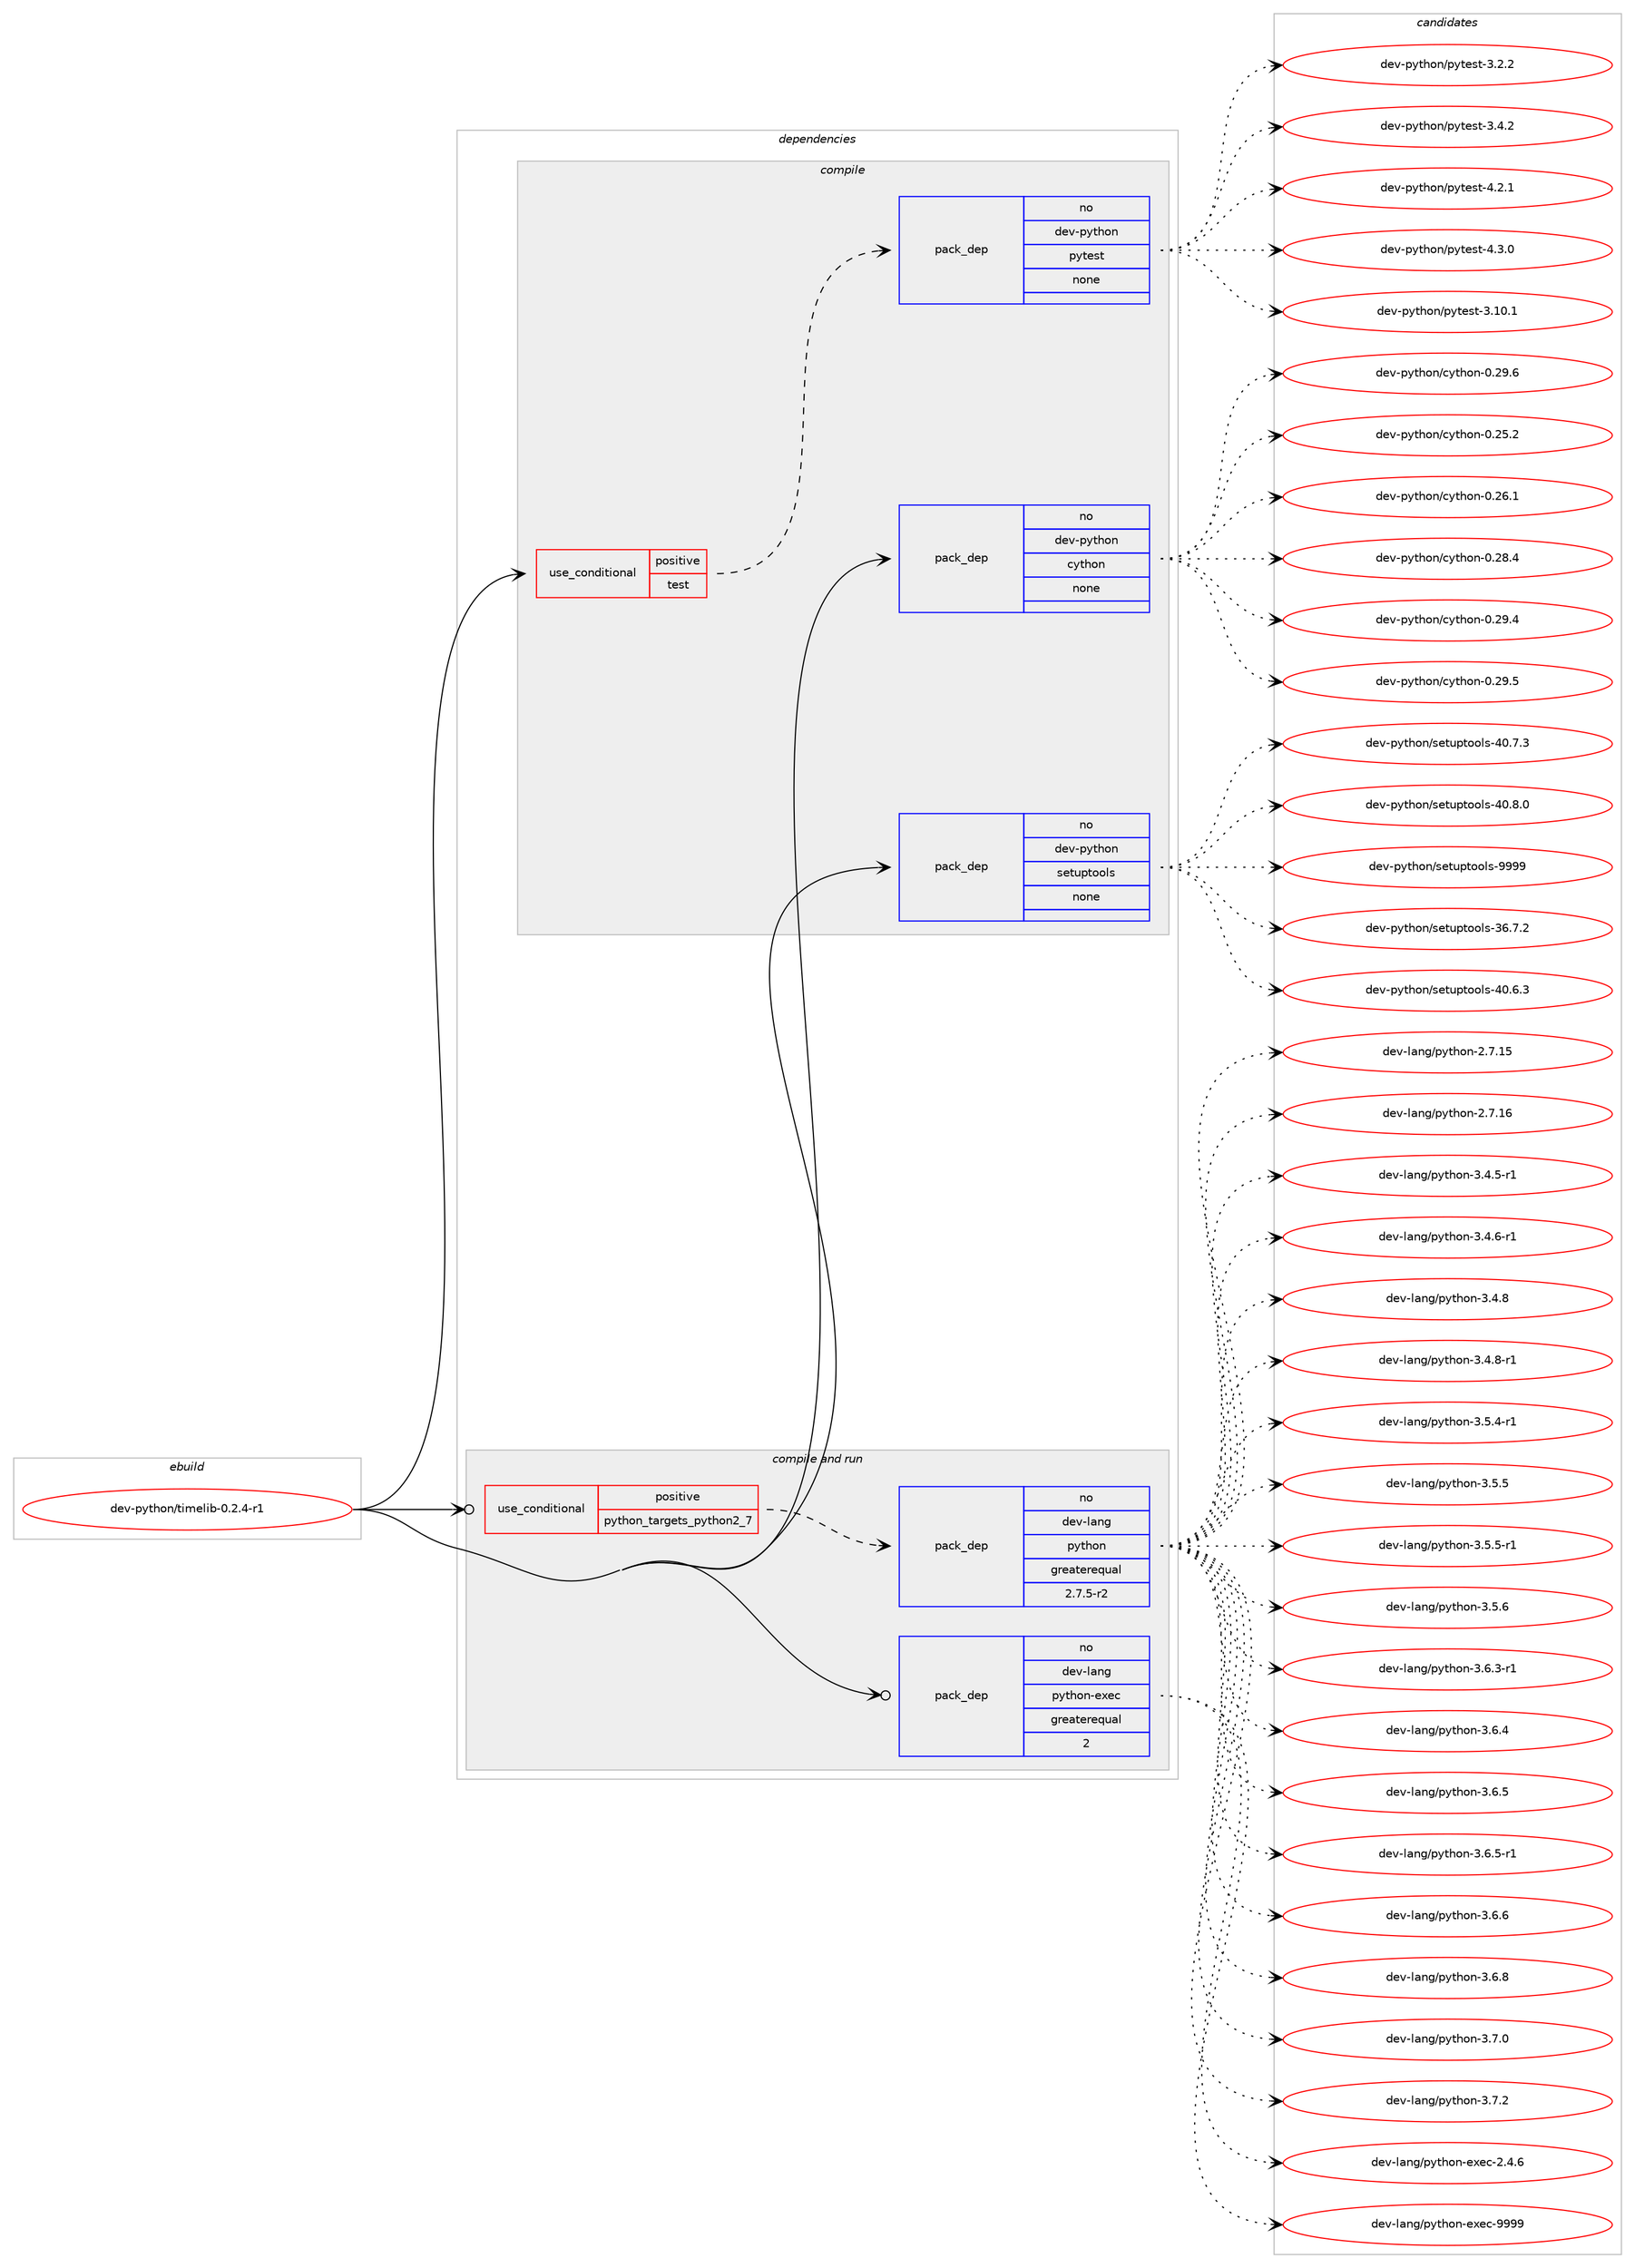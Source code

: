 digraph prolog {

# *************
# Graph options
# *************

newrank=true;
concentrate=true;
compound=true;
graph [rankdir=LR,fontname=Helvetica,fontsize=10,ranksep=1.5];#, ranksep=2.5, nodesep=0.2];
edge  [arrowhead=vee];
node  [fontname=Helvetica,fontsize=10];

# **********
# The ebuild
# **********

subgraph cluster_leftcol {
color=gray;
rank=same;
label=<<i>ebuild</i>>;
id [label="dev-python/timelib-0.2.4-r1", color=red, width=4, href="../dev-python/timelib-0.2.4-r1.svg"];
}

# ****************
# The dependencies
# ****************

subgraph cluster_midcol {
color=gray;
label=<<i>dependencies</i>>;
subgraph cluster_compile {
fillcolor="#eeeeee";
style=filled;
label=<<i>compile</i>>;
subgraph cond385803 {
dependency1444766 [label=<<TABLE BORDER="0" CELLBORDER="1" CELLSPACING="0" CELLPADDING="4"><TR><TD ROWSPAN="3" CELLPADDING="10">use_conditional</TD></TR><TR><TD>positive</TD></TR><TR><TD>test</TD></TR></TABLE>>, shape=none, color=red];
subgraph pack1035600 {
dependency1444767 [label=<<TABLE BORDER="0" CELLBORDER="1" CELLSPACING="0" CELLPADDING="4" WIDTH="220"><TR><TD ROWSPAN="6" CELLPADDING="30">pack_dep</TD></TR><TR><TD WIDTH="110">no</TD></TR><TR><TD>dev-python</TD></TR><TR><TD>pytest</TD></TR><TR><TD>none</TD></TR><TR><TD></TD></TR></TABLE>>, shape=none, color=blue];
}
dependency1444766:e -> dependency1444767:w [weight=20,style="dashed",arrowhead="vee"];
}
id:e -> dependency1444766:w [weight=20,style="solid",arrowhead="vee"];
subgraph pack1035601 {
dependency1444768 [label=<<TABLE BORDER="0" CELLBORDER="1" CELLSPACING="0" CELLPADDING="4" WIDTH="220"><TR><TD ROWSPAN="6" CELLPADDING="30">pack_dep</TD></TR><TR><TD WIDTH="110">no</TD></TR><TR><TD>dev-python</TD></TR><TR><TD>cython</TD></TR><TR><TD>none</TD></TR><TR><TD></TD></TR></TABLE>>, shape=none, color=blue];
}
id:e -> dependency1444768:w [weight=20,style="solid",arrowhead="vee"];
subgraph pack1035602 {
dependency1444769 [label=<<TABLE BORDER="0" CELLBORDER="1" CELLSPACING="0" CELLPADDING="4" WIDTH="220"><TR><TD ROWSPAN="6" CELLPADDING="30">pack_dep</TD></TR><TR><TD WIDTH="110">no</TD></TR><TR><TD>dev-python</TD></TR><TR><TD>setuptools</TD></TR><TR><TD>none</TD></TR><TR><TD></TD></TR></TABLE>>, shape=none, color=blue];
}
id:e -> dependency1444769:w [weight=20,style="solid",arrowhead="vee"];
}
subgraph cluster_compileandrun {
fillcolor="#eeeeee";
style=filled;
label=<<i>compile and run</i>>;
subgraph cond385804 {
dependency1444770 [label=<<TABLE BORDER="0" CELLBORDER="1" CELLSPACING="0" CELLPADDING="4"><TR><TD ROWSPAN="3" CELLPADDING="10">use_conditional</TD></TR><TR><TD>positive</TD></TR><TR><TD>python_targets_python2_7</TD></TR></TABLE>>, shape=none, color=red];
subgraph pack1035603 {
dependency1444771 [label=<<TABLE BORDER="0" CELLBORDER="1" CELLSPACING="0" CELLPADDING="4" WIDTH="220"><TR><TD ROWSPAN="6" CELLPADDING="30">pack_dep</TD></TR><TR><TD WIDTH="110">no</TD></TR><TR><TD>dev-lang</TD></TR><TR><TD>python</TD></TR><TR><TD>greaterequal</TD></TR><TR><TD>2.7.5-r2</TD></TR></TABLE>>, shape=none, color=blue];
}
dependency1444770:e -> dependency1444771:w [weight=20,style="dashed",arrowhead="vee"];
}
id:e -> dependency1444770:w [weight=20,style="solid",arrowhead="odotvee"];
subgraph pack1035604 {
dependency1444772 [label=<<TABLE BORDER="0" CELLBORDER="1" CELLSPACING="0" CELLPADDING="4" WIDTH="220"><TR><TD ROWSPAN="6" CELLPADDING="30">pack_dep</TD></TR><TR><TD WIDTH="110">no</TD></TR><TR><TD>dev-lang</TD></TR><TR><TD>python-exec</TD></TR><TR><TD>greaterequal</TD></TR><TR><TD>2</TD></TR></TABLE>>, shape=none, color=blue];
}
id:e -> dependency1444772:w [weight=20,style="solid",arrowhead="odotvee"];
}
subgraph cluster_run {
fillcolor="#eeeeee";
style=filled;
label=<<i>run</i>>;
}
}

# **************
# The candidates
# **************

subgraph cluster_choices {
rank=same;
color=gray;
label=<<i>candidates</i>>;

subgraph choice1035600 {
color=black;
nodesep=1;
choice100101118451121211161041111104711212111610111511645514649484649 [label="dev-python/pytest-3.10.1", color=red, width=4,href="../dev-python/pytest-3.10.1.svg"];
choice1001011184511212111610411111047112121116101115116455146504650 [label="dev-python/pytest-3.2.2", color=red, width=4,href="../dev-python/pytest-3.2.2.svg"];
choice1001011184511212111610411111047112121116101115116455146524650 [label="dev-python/pytest-3.4.2", color=red, width=4,href="../dev-python/pytest-3.4.2.svg"];
choice1001011184511212111610411111047112121116101115116455246504649 [label="dev-python/pytest-4.2.1", color=red, width=4,href="../dev-python/pytest-4.2.1.svg"];
choice1001011184511212111610411111047112121116101115116455246514648 [label="dev-python/pytest-4.3.0", color=red, width=4,href="../dev-python/pytest-4.3.0.svg"];
dependency1444767:e -> choice100101118451121211161041111104711212111610111511645514649484649:w [style=dotted,weight="100"];
dependency1444767:e -> choice1001011184511212111610411111047112121116101115116455146504650:w [style=dotted,weight="100"];
dependency1444767:e -> choice1001011184511212111610411111047112121116101115116455146524650:w [style=dotted,weight="100"];
dependency1444767:e -> choice1001011184511212111610411111047112121116101115116455246504649:w [style=dotted,weight="100"];
dependency1444767:e -> choice1001011184511212111610411111047112121116101115116455246514648:w [style=dotted,weight="100"];
}
subgraph choice1035601 {
color=black;
nodesep=1;
choice10010111845112121116104111110479912111610411111045484650534650 [label="dev-python/cython-0.25.2", color=red, width=4,href="../dev-python/cython-0.25.2.svg"];
choice10010111845112121116104111110479912111610411111045484650544649 [label="dev-python/cython-0.26.1", color=red, width=4,href="../dev-python/cython-0.26.1.svg"];
choice10010111845112121116104111110479912111610411111045484650564652 [label="dev-python/cython-0.28.4", color=red, width=4,href="../dev-python/cython-0.28.4.svg"];
choice10010111845112121116104111110479912111610411111045484650574652 [label="dev-python/cython-0.29.4", color=red, width=4,href="../dev-python/cython-0.29.4.svg"];
choice10010111845112121116104111110479912111610411111045484650574653 [label="dev-python/cython-0.29.5", color=red, width=4,href="../dev-python/cython-0.29.5.svg"];
choice10010111845112121116104111110479912111610411111045484650574654 [label="dev-python/cython-0.29.6", color=red, width=4,href="../dev-python/cython-0.29.6.svg"];
dependency1444768:e -> choice10010111845112121116104111110479912111610411111045484650534650:w [style=dotted,weight="100"];
dependency1444768:e -> choice10010111845112121116104111110479912111610411111045484650544649:w [style=dotted,weight="100"];
dependency1444768:e -> choice10010111845112121116104111110479912111610411111045484650564652:w [style=dotted,weight="100"];
dependency1444768:e -> choice10010111845112121116104111110479912111610411111045484650574652:w [style=dotted,weight="100"];
dependency1444768:e -> choice10010111845112121116104111110479912111610411111045484650574653:w [style=dotted,weight="100"];
dependency1444768:e -> choice10010111845112121116104111110479912111610411111045484650574654:w [style=dotted,weight="100"];
}
subgraph choice1035602 {
color=black;
nodesep=1;
choice100101118451121211161041111104711510111611711211611111110811545515446554650 [label="dev-python/setuptools-36.7.2", color=red, width=4,href="../dev-python/setuptools-36.7.2.svg"];
choice100101118451121211161041111104711510111611711211611111110811545524846544651 [label="dev-python/setuptools-40.6.3", color=red, width=4,href="../dev-python/setuptools-40.6.3.svg"];
choice100101118451121211161041111104711510111611711211611111110811545524846554651 [label="dev-python/setuptools-40.7.3", color=red, width=4,href="../dev-python/setuptools-40.7.3.svg"];
choice100101118451121211161041111104711510111611711211611111110811545524846564648 [label="dev-python/setuptools-40.8.0", color=red, width=4,href="../dev-python/setuptools-40.8.0.svg"];
choice10010111845112121116104111110471151011161171121161111111081154557575757 [label="dev-python/setuptools-9999", color=red, width=4,href="../dev-python/setuptools-9999.svg"];
dependency1444769:e -> choice100101118451121211161041111104711510111611711211611111110811545515446554650:w [style=dotted,weight="100"];
dependency1444769:e -> choice100101118451121211161041111104711510111611711211611111110811545524846544651:w [style=dotted,weight="100"];
dependency1444769:e -> choice100101118451121211161041111104711510111611711211611111110811545524846554651:w [style=dotted,weight="100"];
dependency1444769:e -> choice100101118451121211161041111104711510111611711211611111110811545524846564648:w [style=dotted,weight="100"];
dependency1444769:e -> choice10010111845112121116104111110471151011161171121161111111081154557575757:w [style=dotted,weight="100"];
}
subgraph choice1035603 {
color=black;
nodesep=1;
choice10010111845108971101034711212111610411111045504655464953 [label="dev-lang/python-2.7.15", color=red, width=4,href="../dev-lang/python-2.7.15.svg"];
choice10010111845108971101034711212111610411111045504655464954 [label="dev-lang/python-2.7.16", color=red, width=4,href="../dev-lang/python-2.7.16.svg"];
choice1001011184510897110103471121211161041111104551465246534511449 [label="dev-lang/python-3.4.5-r1", color=red, width=4,href="../dev-lang/python-3.4.5-r1.svg"];
choice1001011184510897110103471121211161041111104551465246544511449 [label="dev-lang/python-3.4.6-r1", color=red, width=4,href="../dev-lang/python-3.4.6-r1.svg"];
choice100101118451089711010347112121116104111110455146524656 [label="dev-lang/python-3.4.8", color=red, width=4,href="../dev-lang/python-3.4.8.svg"];
choice1001011184510897110103471121211161041111104551465246564511449 [label="dev-lang/python-3.4.8-r1", color=red, width=4,href="../dev-lang/python-3.4.8-r1.svg"];
choice1001011184510897110103471121211161041111104551465346524511449 [label="dev-lang/python-3.5.4-r1", color=red, width=4,href="../dev-lang/python-3.5.4-r1.svg"];
choice100101118451089711010347112121116104111110455146534653 [label="dev-lang/python-3.5.5", color=red, width=4,href="../dev-lang/python-3.5.5.svg"];
choice1001011184510897110103471121211161041111104551465346534511449 [label="dev-lang/python-3.5.5-r1", color=red, width=4,href="../dev-lang/python-3.5.5-r1.svg"];
choice100101118451089711010347112121116104111110455146534654 [label="dev-lang/python-3.5.6", color=red, width=4,href="../dev-lang/python-3.5.6.svg"];
choice1001011184510897110103471121211161041111104551465446514511449 [label="dev-lang/python-3.6.3-r1", color=red, width=4,href="../dev-lang/python-3.6.3-r1.svg"];
choice100101118451089711010347112121116104111110455146544652 [label="dev-lang/python-3.6.4", color=red, width=4,href="../dev-lang/python-3.6.4.svg"];
choice100101118451089711010347112121116104111110455146544653 [label="dev-lang/python-3.6.5", color=red, width=4,href="../dev-lang/python-3.6.5.svg"];
choice1001011184510897110103471121211161041111104551465446534511449 [label="dev-lang/python-3.6.5-r1", color=red, width=4,href="../dev-lang/python-3.6.5-r1.svg"];
choice100101118451089711010347112121116104111110455146544654 [label="dev-lang/python-3.6.6", color=red, width=4,href="../dev-lang/python-3.6.6.svg"];
choice100101118451089711010347112121116104111110455146544656 [label="dev-lang/python-3.6.8", color=red, width=4,href="../dev-lang/python-3.6.8.svg"];
choice100101118451089711010347112121116104111110455146554648 [label="dev-lang/python-3.7.0", color=red, width=4,href="../dev-lang/python-3.7.0.svg"];
choice100101118451089711010347112121116104111110455146554650 [label="dev-lang/python-3.7.2", color=red, width=4,href="../dev-lang/python-3.7.2.svg"];
dependency1444771:e -> choice10010111845108971101034711212111610411111045504655464953:w [style=dotted,weight="100"];
dependency1444771:e -> choice10010111845108971101034711212111610411111045504655464954:w [style=dotted,weight="100"];
dependency1444771:e -> choice1001011184510897110103471121211161041111104551465246534511449:w [style=dotted,weight="100"];
dependency1444771:e -> choice1001011184510897110103471121211161041111104551465246544511449:w [style=dotted,weight="100"];
dependency1444771:e -> choice100101118451089711010347112121116104111110455146524656:w [style=dotted,weight="100"];
dependency1444771:e -> choice1001011184510897110103471121211161041111104551465246564511449:w [style=dotted,weight="100"];
dependency1444771:e -> choice1001011184510897110103471121211161041111104551465346524511449:w [style=dotted,weight="100"];
dependency1444771:e -> choice100101118451089711010347112121116104111110455146534653:w [style=dotted,weight="100"];
dependency1444771:e -> choice1001011184510897110103471121211161041111104551465346534511449:w [style=dotted,weight="100"];
dependency1444771:e -> choice100101118451089711010347112121116104111110455146534654:w [style=dotted,weight="100"];
dependency1444771:e -> choice1001011184510897110103471121211161041111104551465446514511449:w [style=dotted,weight="100"];
dependency1444771:e -> choice100101118451089711010347112121116104111110455146544652:w [style=dotted,weight="100"];
dependency1444771:e -> choice100101118451089711010347112121116104111110455146544653:w [style=dotted,weight="100"];
dependency1444771:e -> choice1001011184510897110103471121211161041111104551465446534511449:w [style=dotted,weight="100"];
dependency1444771:e -> choice100101118451089711010347112121116104111110455146544654:w [style=dotted,weight="100"];
dependency1444771:e -> choice100101118451089711010347112121116104111110455146544656:w [style=dotted,weight="100"];
dependency1444771:e -> choice100101118451089711010347112121116104111110455146554648:w [style=dotted,weight="100"];
dependency1444771:e -> choice100101118451089711010347112121116104111110455146554650:w [style=dotted,weight="100"];
}
subgraph choice1035604 {
color=black;
nodesep=1;
choice1001011184510897110103471121211161041111104510112010199455046524654 [label="dev-lang/python-exec-2.4.6", color=red, width=4,href="../dev-lang/python-exec-2.4.6.svg"];
choice10010111845108971101034711212111610411111045101120101994557575757 [label="dev-lang/python-exec-9999", color=red, width=4,href="../dev-lang/python-exec-9999.svg"];
dependency1444772:e -> choice1001011184510897110103471121211161041111104510112010199455046524654:w [style=dotted,weight="100"];
dependency1444772:e -> choice10010111845108971101034711212111610411111045101120101994557575757:w [style=dotted,weight="100"];
}
}

}
